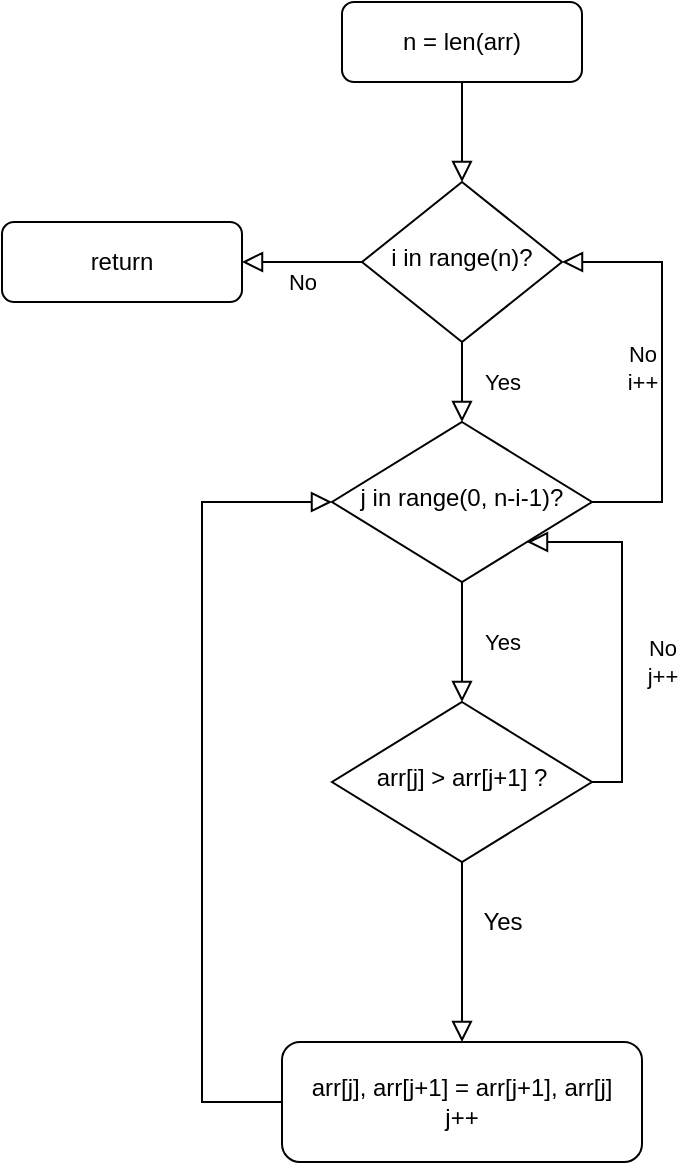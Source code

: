 <mxfile version="13.4.5" type="google"><diagram id="C5RBs43oDa-KdzZeNtuy" name="Page-1"><mxGraphModel dx="1640" dy="459" grid="1" gridSize="10" guides="1" tooltips="1" connect="1" arrows="1" fold="1" page="1" pageScale="1" pageWidth="827" pageHeight="1169" math="0" shadow="0"><root><mxCell id="WIyWlLk6GJQsqaUBKTNV-0"/><mxCell id="WIyWlLk6GJQsqaUBKTNV-1" parent="WIyWlLk6GJQsqaUBKTNV-0"/><mxCell id="WIyWlLk6GJQsqaUBKTNV-2" value="" style="rounded=0;html=1;jettySize=auto;orthogonalLoop=1;fontSize=11;endArrow=block;endFill=0;endSize=8;strokeWidth=1;shadow=0;labelBackgroundColor=none;edgeStyle=orthogonalEdgeStyle;" parent="WIyWlLk6GJQsqaUBKTNV-1" source="WIyWlLk6GJQsqaUBKTNV-3" target="WIyWlLk6GJQsqaUBKTNV-6" edge="1"><mxGeometry relative="1" as="geometry"/></mxCell><mxCell id="WIyWlLk6GJQsqaUBKTNV-3" value="n = len(arr)" style="rounded=1;whiteSpace=wrap;html=1;fontSize=12;glass=0;strokeWidth=1;shadow=0;" parent="WIyWlLk6GJQsqaUBKTNV-1" vertex="1"><mxGeometry x="160" y="80" width="120" height="40" as="geometry"/></mxCell><mxCell id="WIyWlLk6GJQsqaUBKTNV-4" value="Yes" style="rounded=0;html=1;jettySize=auto;orthogonalLoop=1;fontSize=11;endArrow=block;endFill=0;endSize=8;strokeWidth=1;shadow=0;labelBackgroundColor=none;edgeStyle=orthogonalEdgeStyle;" parent="WIyWlLk6GJQsqaUBKTNV-1" source="WIyWlLk6GJQsqaUBKTNV-6" target="WIyWlLk6GJQsqaUBKTNV-10" edge="1"><mxGeometry y="20" relative="1" as="geometry"><mxPoint as="offset"/></mxGeometry></mxCell><mxCell id="WIyWlLk6GJQsqaUBKTNV-5" value="No" style="edgeStyle=orthogonalEdgeStyle;rounded=0;html=1;jettySize=auto;orthogonalLoop=1;fontSize=11;endArrow=block;endFill=0;endSize=8;strokeWidth=1;shadow=0;labelBackgroundColor=none;" parent="WIyWlLk6GJQsqaUBKTNV-1" source="WIyWlLk6GJQsqaUBKTNV-6" target="WIyWlLk6GJQsqaUBKTNV-7" edge="1"><mxGeometry y="10" relative="1" as="geometry"><mxPoint as="offset"/></mxGeometry></mxCell><mxCell id="WIyWlLk6GJQsqaUBKTNV-6" value="i in range(n)?" style="rhombus;whiteSpace=wrap;html=1;shadow=0;fontFamily=Helvetica;fontSize=12;align=center;strokeWidth=1;spacing=6;spacingTop=-4;" parent="WIyWlLk6GJQsqaUBKTNV-1" vertex="1"><mxGeometry x="170" y="170" width="100" height="80" as="geometry"/></mxCell><mxCell id="WIyWlLk6GJQsqaUBKTNV-7" value="return" style="rounded=1;whiteSpace=wrap;html=1;fontSize=12;glass=0;strokeWidth=1;shadow=0;" parent="WIyWlLk6GJQsqaUBKTNV-1" vertex="1"><mxGeometry x="-10" y="190" width="120" height="40" as="geometry"/></mxCell><mxCell id="WIyWlLk6GJQsqaUBKTNV-8" value="Yes" style="rounded=0;html=1;jettySize=auto;orthogonalLoop=1;fontSize=11;endArrow=block;endFill=0;endSize=8;strokeWidth=1;shadow=0;labelBackgroundColor=none;edgeStyle=orthogonalEdgeStyle;entryX=0.5;entryY=0;entryDx=0;entryDy=0;" parent="WIyWlLk6GJQsqaUBKTNV-1" source="WIyWlLk6GJQsqaUBKTNV-10" target="rh9s_8c8B4zwIdEiY5Qa-0" edge="1"><mxGeometry y="20" relative="1" as="geometry"><mxPoint as="offset"/><mxPoint x="220" y="430" as="targetPoint"/></mxGeometry></mxCell><mxCell id="WIyWlLk6GJQsqaUBKTNV-9" value="No&lt;br&gt;i++" style="edgeStyle=orthogonalEdgeStyle;rounded=0;html=1;jettySize=auto;orthogonalLoop=1;fontSize=11;endArrow=block;endFill=0;endSize=8;strokeWidth=1;shadow=0;labelBackgroundColor=none;entryX=1;entryY=0.5;entryDx=0;entryDy=0;" parent="WIyWlLk6GJQsqaUBKTNV-1" source="WIyWlLk6GJQsqaUBKTNV-10" target="WIyWlLk6GJQsqaUBKTNV-6" edge="1"><mxGeometry y="10" relative="1" as="geometry"><mxPoint as="offset"/><mxPoint x="320" y="330.029" as="targetPoint"/><Array as="points"><mxPoint x="320" y="330"/><mxPoint x="320" y="210"/></Array></mxGeometry></mxCell><mxCell id="WIyWlLk6GJQsqaUBKTNV-10" value="j in range(0, n-i-1)?" style="rhombus;whiteSpace=wrap;html=1;shadow=0;fontFamily=Helvetica;fontSize=12;align=center;strokeWidth=1;spacing=6;spacingTop=-4;" parent="WIyWlLk6GJQsqaUBKTNV-1" vertex="1"><mxGeometry x="155" y="290" width="130" height="80" as="geometry"/></mxCell><mxCell id="rh9s_8c8B4zwIdEiY5Qa-2" value="" style="edgeStyle=orthogonalEdgeStyle;rounded=0;orthogonalLoop=1;jettySize=auto;html=1;shadow=0;strokeWidth=1;labelBackgroundColor=none;endFill=0;endArrow=block;endSize=8;" edge="1" parent="WIyWlLk6GJQsqaUBKTNV-1" source="rh9s_8c8B4zwIdEiY5Qa-0" target="2"><mxGeometry relative="1" as="geometry"/></mxCell><mxCell id="rh9s_8c8B4zwIdEiY5Qa-0" value="arr[j] &amp;gt; arr[j+1] ?" style="rhombus;whiteSpace=wrap;html=1;shadow=0;fontFamily=Helvetica;fontSize=12;align=center;strokeWidth=1;spacing=6;spacingTop=-4;" vertex="1" parent="WIyWlLk6GJQsqaUBKTNV-1"><mxGeometry x="155" y="430" width="130" height="80" as="geometry"/></mxCell><mxCell id="rh9s_8c8B4zwIdEiY5Qa-3" style="edgeStyle=orthogonalEdgeStyle;rounded=0;orthogonalLoop=1;jettySize=auto;html=1;entryX=0;entryY=0.5;entryDx=0;entryDy=0;shadow=0;strokeWidth=1;labelBackgroundColor=none;endFill=0;endArrow=block;endSize=8;" edge="1" parent="WIyWlLk6GJQsqaUBKTNV-1" source="2" target="WIyWlLk6GJQsqaUBKTNV-10"><mxGeometry relative="1" as="geometry"><mxPoint x="100" y="320" as="targetPoint"/><Array as="points"><mxPoint x="90" y="630"/><mxPoint x="90" y="330"/></Array></mxGeometry></mxCell><mxCell id="2" value="arr[j], arr[j+1] = arr[j+1], arr[j]&lt;br&gt;j++" style="whiteSpace=wrap;html=1;shadow=0;strokeWidth=1;rounded=1;glass=0;" vertex="1" parent="WIyWlLk6GJQsqaUBKTNV-1"><mxGeometry x="130" y="600" width="180" height="60" as="geometry"/></mxCell><mxCell id="rh9s_8c8B4zwIdEiY5Qa-6" value="" style="group" vertex="1" connectable="0" parent="WIyWlLk6GJQsqaUBKTNV-1"><mxGeometry x="300" y="350" height="120" as="geometry"/></mxCell><mxCell id="rh9s_8c8B4zwIdEiY5Qa-4" style="edgeStyle=orthogonalEdgeStyle;rounded=0;orthogonalLoop=1;jettySize=auto;html=1;entryX=1;entryY=1;entryDx=0;entryDy=0;shadow=0;strokeWidth=1;labelBackgroundColor=none;endFill=0;endArrow=block;endSize=8;" edge="1" parent="rh9s_8c8B4zwIdEiY5Qa-6" source="rh9s_8c8B4zwIdEiY5Qa-0" target="WIyWlLk6GJQsqaUBKTNV-10"><mxGeometry relative="1" as="geometry"><Array as="points"><mxPoint y="120"/><mxPoint/></Array></mxGeometry></mxCell><mxCell id="rh9s_8c8B4zwIdEiY5Qa-5" value="No&lt;br&gt;j++" style="edgeLabel;html=1;align=center;verticalAlign=middle;resizable=0;points=[];" vertex="1" connectable="0" parent="rh9s_8c8B4zwIdEiY5Qa-4"><mxGeometry x="-0.336" relative="1" as="geometry"><mxPoint x="20" y="-14.5" as="offset"/></mxGeometry></mxCell><mxCell id="rh9s_8c8B4zwIdEiY5Qa-7" value="Yes" style="text;html=1;align=center;verticalAlign=middle;resizable=0;points=[];autosize=1;" vertex="1" parent="WIyWlLk6GJQsqaUBKTNV-1"><mxGeometry x="220" y="530" width="40" height="20" as="geometry"/></mxCell></root></mxGraphModel></diagram></mxfile>